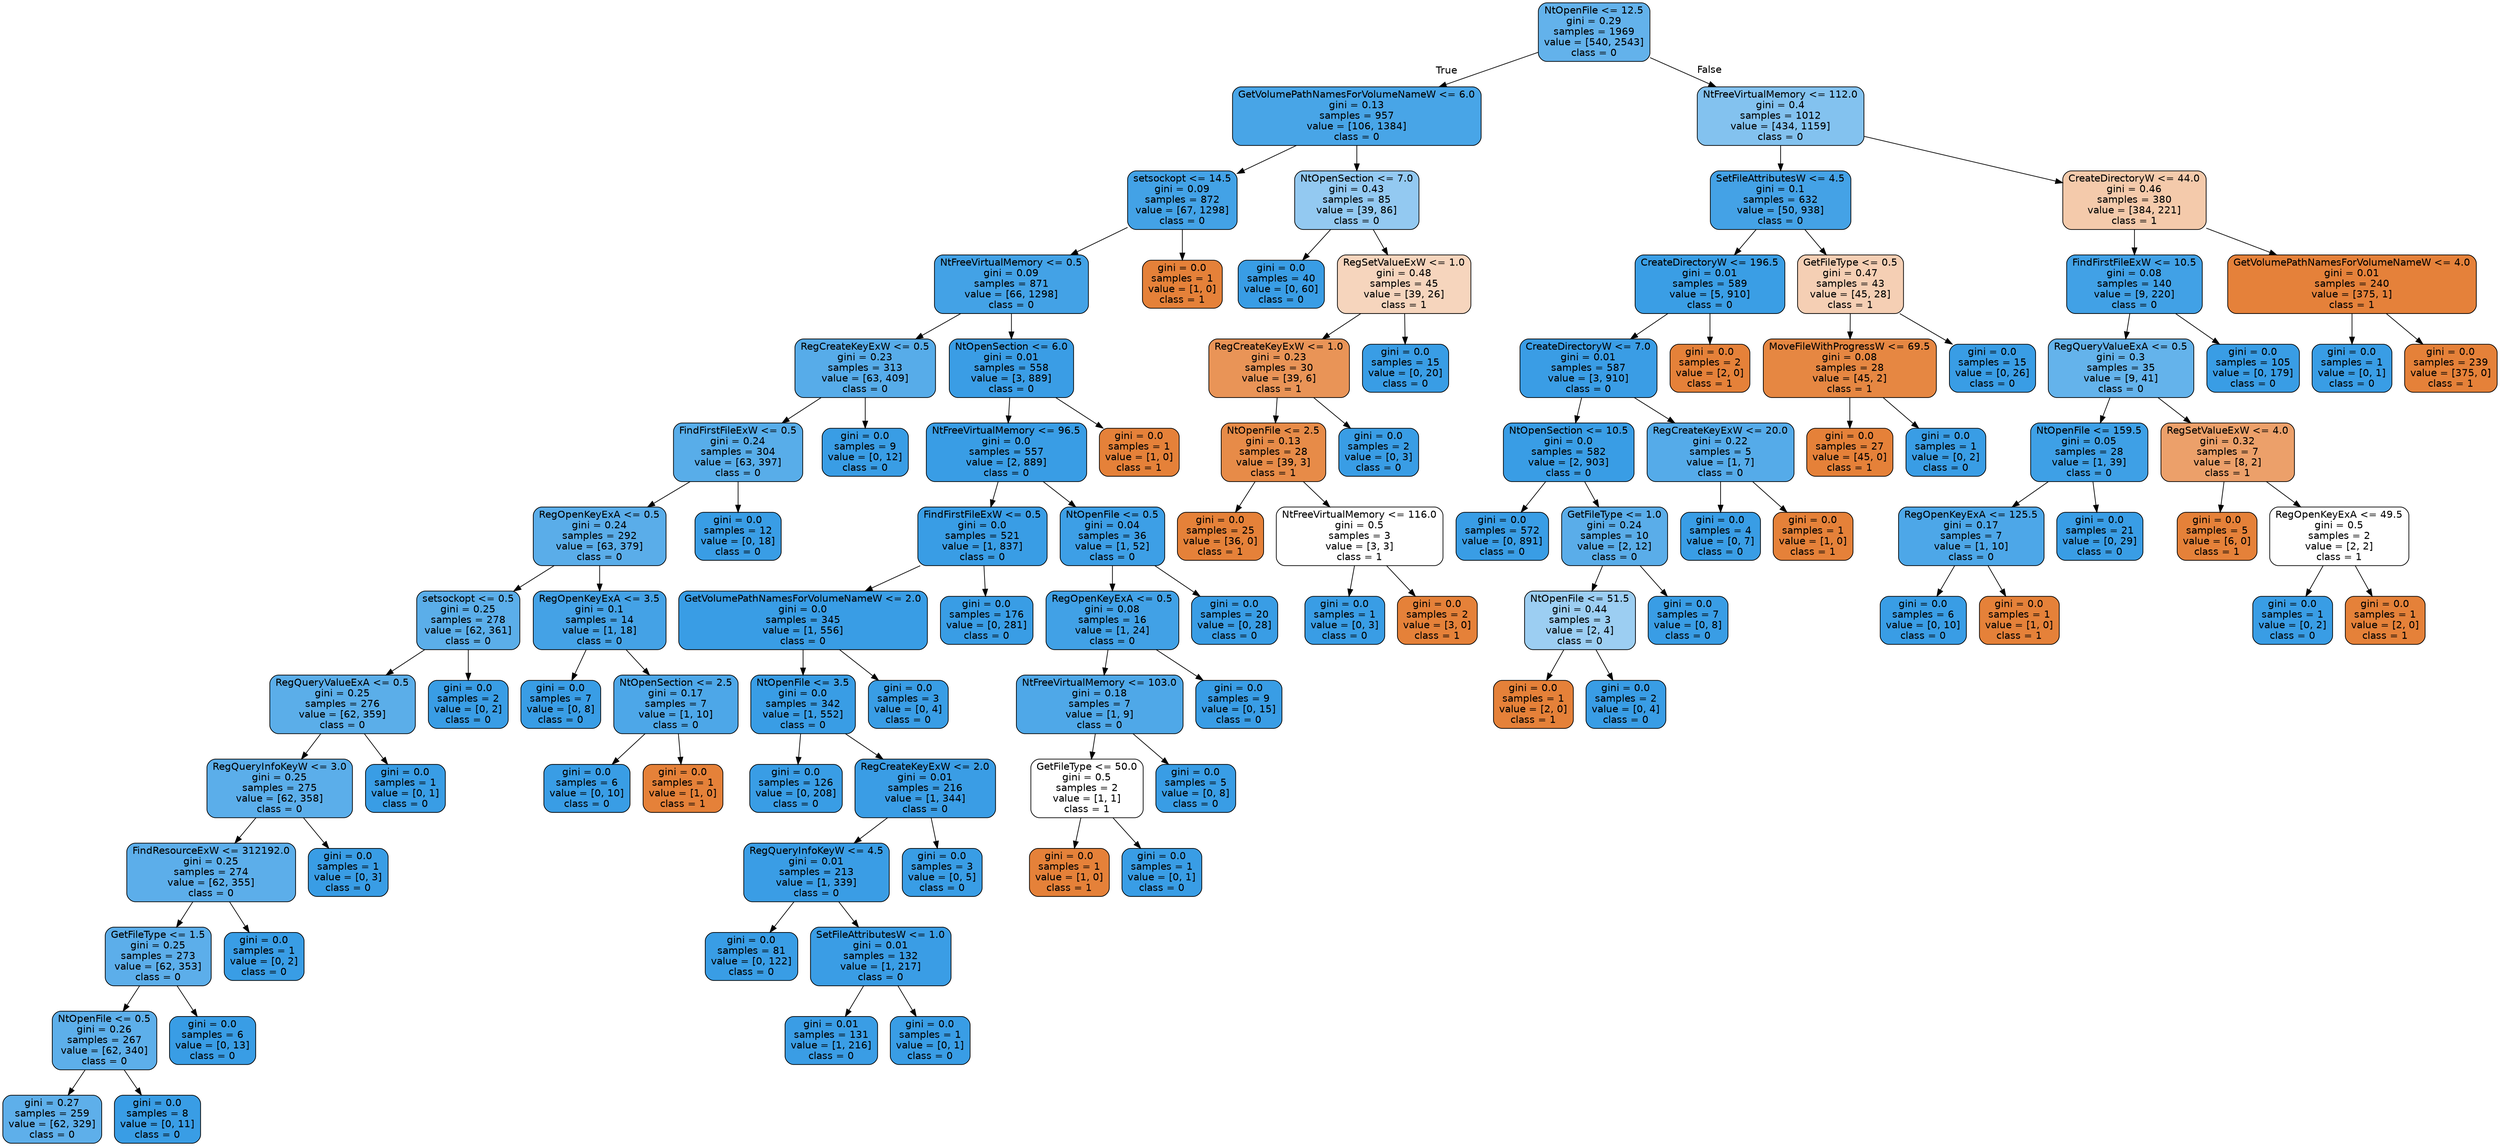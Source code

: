 digraph Tree {
node [shape=box, style="filled, rounded", color="black", fontname="helvetica"] ;
edge [fontname="helvetica"] ;
0 [label="NtOpenFile <= 12.5\ngini = 0.29\nsamples = 1969\nvalue = [540, 2543]\nclass = 0", fillcolor="#63b2eb"] ;
1 [label="GetVolumePathNamesForVolumeNameW <= 6.0\ngini = 0.13\nsamples = 957\nvalue = [106, 1384]\nclass = 0", fillcolor="#48a5e7"] ;
0 -> 1 [labeldistance=2.5, labelangle=45, headlabel="True"] ;
2 [label="setsockopt <= 14.5\ngini = 0.09\nsamples = 872\nvalue = [67, 1298]\nclass = 0", fillcolor="#43a2e6"] ;
1 -> 2 ;
3 [label="NtFreeVirtualMemory <= 0.5\ngini = 0.09\nsamples = 871\nvalue = [66, 1298]\nclass = 0", fillcolor="#43a2e6"] ;
2 -> 3 ;
4 [label="RegCreateKeyExW <= 0.5\ngini = 0.23\nsamples = 313\nvalue = [63, 409]\nclass = 0", fillcolor="#57ace9"] ;
3 -> 4 ;
5 [label="FindFirstFileExW <= 0.5\ngini = 0.24\nsamples = 304\nvalue = [63, 397]\nclass = 0", fillcolor="#58ade9"] ;
4 -> 5 ;
6 [label="RegOpenKeyExA <= 0.5\ngini = 0.24\nsamples = 292\nvalue = [63, 379]\nclass = 0", fillcolor="#5aade9"] ;
5 -> 6 ;
7 [label="setsockopt <= 0.5\ngini = 0.25\nsamples = 278\nvalue = [62, 361]\nclass = 0", fillcolor="#5baee9"] ;
6 -> 7 ;
8 [label="RegQueryValueExA <= 0.5\ngini = 0.25\nsamples = 276\nvalue = [62, 359]\nclass = 0", fillcolor="#5baee9"] ;
7 -> 8 ;
9 [label="RegQueryInfoKeyW <= 3.0\ngini = 0.25\nsamples = 275\nvalue = [62, 358]\nclass = 0", fillcolor="#5baeea"] ;
8 -> 9 ;
10 [label="FindResourceExW <= 312192.0\ngini = 0.25\nsamples = 274\nvalue = [62, 355]\nclass = 0", fillcolor="#5caeea"] ;
9 -> 10 ;
11 [label="GetFileType <= 1.5\ngini = 0.25\nsamples = 273\nvalue = [62, 353]\nclass = 0", fillcolor="#5caeea"] ;
10 -> 11 ;
12 [label="NtOpenFile <= 0.5\ngini = 0.26\nsamples = 267\nvalue = [62, 340]\nclass = 0", fillcolor="#5dafea"] ;
11 -> 12 ;
13 [label="gini = 0.27\nsamples = 259\nvalue = [62, 329]\nclass = 0", fillcolor="#5eafea"] ;
12 -> 13 ;
14 [label="gini = 0.0\nsamples = 8\nvalue = [0, 11]\nclass = 0", fillcolor="#399de5"] ;
12 -> 14 ;
15 [label="gini = 0.0\nsamples = 6\nvalue = [0, 13]\nclass = 0", fillcolor="#399de5"] ;
11 -> 15 ;
16 [label="gini = 0.0\nsamples = 1\nvalue = [0, 2]\nclass = 0", fillcolor="#399de5"] ;
10 -> 16 ;
17 [label="gini = 0.0\nsamples = 1\nvalue = [0, 3]\nclass = 0", fillcolor="#399de5"] ;
9 -> 17 ;
18 [label="gini = 0.0\nsamples = 1\nvalue = [0, 1]\nclass = 0", fillcolor="#399de5"] ;
8 -> 18 ;
19 [label="gini = 0.0\nsamples = 2\nvalue = [0, 2]\nclass = 0", fillcolor="#399de5"] ;
7 -> 19 ;
20 [label="RegOpenKeyExA <= 3.5\ngini = 0.1\nsamples = 14\nvalue = [1, 18]\nclass = 0", fillcolor="#44a2e6"] ;
6 -> 20 ;
21 [label="gini = 0.0\nsamples = 7\nvalue = [0, 8]\nclass = 0", fillcolor="#399de5"] ;
20 -> 21 ;
22 [label="NtOpenSection <= 2.5\ngini = 0.17\nsamples = 7\nvalue = [1, 10]\nclass = 0", fillcolor="#4da7e8"] ;
20 -> 22 ;
23 [label="gini = 0.0\nsamples = 6\nvalue = [0, 10]\nclass = 0", fillcolor="#399de5"] ;
22 -> 23 ;
24 [label="gini = 0.0\nsamples = 1\nvalue = [1, 0]\nclass = 1", fillcolor="#e58139"] ;
22 -> 24 ;
25 [label="gini = 0.0\nsamples = 12\nvalue = [0, 18]\nclass = 0", fillcolor="#399de5"] ;
5 -> 25 ;
26 [label="gini = 0.0\nsamples = 9\nvalue = [0, 12]\nclass = 0", fillcolor="#399de5"] ;
4 -> 26 ;
27 [label="NtOpenSection <= 6.0\ngini = 0.01\nsamples = 558\nvalue = [3, 889]\nclass = 0", fillcolor="#3a9de5"] ;
3 -> 27 ;
28 [label="NtFreeVirtualMemory <= 96.5\ngini = 0.0\nsamples = 557\nvalue = [2, 889]\nclass = 0", fillcolor="#399de5"] ;
27 -> 28 ;
29 [label="FindFirstFileExW <= 0.5\ngini = 0.0\nsamples = 521\nvalue = [1, 837]\nclass = 0", fillcolor="#399de5"] ;
28 -> 29 ;
30 [label="GetVolumePathNamesForVolumeNameW <= 2.0\ngini = 0.0\nsamples = 345\nvalue = [1, 556]\nclass = 0", fillcolor="#399de5"] ;
29 -> 30 ;
31 [label="NtOpenFile <= 3.5\ngini = 0.0\nsamples = 342\nvalue = [1, 552]\nclass = 0", fillcolor="#399de5"] ;
30 -> 31 ;
32 [label="gini = 0.0\nsamples = 126\nvalue = [0, 208]\nclass = 0", fillcolor="#399de5"] ;
31 -> 32 ;
33 [label="RegCreateKeyExW <= 2.0\ngini = 0.01\nsamples = 216\nvalue = [1, 344]\nclass = 0", fillcolor="#3a9de5"] ;
31 -> 33 ;
34 [label="RegQueryInfoKeyW <= 4.5\ngini = 0.01\nsamples = 213\nvalue = [1, 339]\nclass = 0", fillcolor="#3a9de5"] ;
33 -> 34 ;
35 [label="gini = 0.0\nsamples = 81\nvalue = [0, 122]\nclass = 0", fillcolor="#399de5"] ;
34 -> 35 ;
36 [label="SetFileAttributesW <= 1.0\ngini = 0.01\nsamples = 132\nvalue = [1, 217]\nclass = 0", fillcolor="#3a9de5"] ;
34 -> 36 ;
37 [label="gini = 0.01\nsamples = 131\nvalue = [1, 216]\nclass = 0", fillcolor="#3a9de5"] ;
36 -> 37 ;
38 [label="gini = 0.0\nsamples = 1\nvalue = [0, 1]\nclass = 0", fillcolor="#399de5"] ;
36 -> 38 ;
39 [label="gini = 0.0\nsamples = 3\nvalue = [0, 5]\nclass = 0", fillcolor="#399de5"] ;
33 -> 39 ;
40 [label="gini = 0.0\nsamples = 3\nvalue = [0, 4]\nclass = 0", fillcolor="#399de5"] ;
30 -> 40 ;
41 [label="gini = 0.0\nsamples = 176\nvalue = [0, 281]\nclass = 0", fillcolor="#399de5"] ;
29 -> 41 ;
42 [label="NtOpenFile <= 0.5\ngini = 0.04\nsamples = 36\nvalue = [1, 52]\nclass = 0", fillcolor="#3d9fe6"] ;
28 -> 42 ;
43 [label="RegOpenKeyExA <= 0.5\ngini = 0.08\nsamples = 16\nvalue = [1, 24]\nclass = 0", fillcolor="#41a1e6"] ;
42 -> 43 ;
44 [label="NtFreeVirtualMemory <= 103.0\ngini = 0.18\nsamples = 7\nvalue = [1, 9]\nclass = 0", fillcolor="#4fa8e8"] ;
43 -> 44 ;
45 [label="GetFileType <= 50.0\ngini = 0.5\nsamples = 2\nvalue = [1, 1]\nclass = 1", fillcolor="#ffffff"] ;
44 -> 45 ;
46 [label="gini = 0.0\nsamples = 1\nvalue = [1, 0]\nclass = 1", fillcolor="#e58139"] ;
45 -> 46 ;
47 [label="gini = 0.0\nsamples = 1\nvalue = [0, 1]\nclass = 0", fillcolor="#399de5"] ;
45 -> 47 ;
48 [label="gini = 0.0\nsamples = 5\nvalue = [0, 8]\nclass = 0", fillcolor="#399de5"] ;
44 -> 48 ;
49 [label="gini = 0.0\nsamples = 9\nvalue = [0, 15]\nclass = 0", fillcolor="#399de5"] ;
43 -> 49 ;
50 [label="gini = 0.0\nsamples = 20\nvalue = [0, 28]\nclass = 0", fillcolor="#399de5"] ;
42 -> 50 ;
51 [label="gini = 0.0\nsamples = 1\nvalue = [1, 0]\nclass = 1", fillcolor="#e58139"] ;
27 -> 51 ;
52 [label="gini = 0.0\nsamples = 1\nvalue = [1, 0]\nclass = 1", fillcolor="#e58139"] ;
2 -> 52 ;
53 [label="NtOpenSection <= 7.0\ngini = 0.43\nsamples = 85\nvalue = [39, 86]\nclass = 0", fillcolor="#93c9f1"] ;
1 -> 53 ;
54 [label="gini = 0.0\nsamples = 40\nvalue = [0, 60]\nclass = 0", fillcolor="#399de5"] ;
53 -> 54 ;
55 [label="RegSetValueExW <= 1.0\ngini = 0.48\nsamples = 45\nvalue = [39, 26]\nclass = 1", fillcolor="#f6d5bd"] ;
53 -> 55 ;
56 [label="RegCreateKeyExW <= 1.0\ngini = 0.23\nsamples = 30\nvalue = [39, 6]\nclass = 1", fillcolor="#e99457"] ;
55 -> 56 ;
57 [label="NtOpenFile <= 2.5\ngini = 0.13\nsamples = 28\nvalue = [39, 3]\nclass = 1", fillcolor="#e78b48"] ;
56 -> 57 ;
58 [label="gini = 0.0\nsamples = 25\nvalue = [36, 0]\nclass = 1", fillcolor="#e58139"] ;
57 -> 58 ;
59 [label="NtFreeVirtualMemory <= 116.0\ngini = 0.5\nsamples = 3\nvalue = [3, 3]\nclass = 1", fillcolor="#ffffff"] ;
57 -> 59 ;
60 [label="gini = 0.0\nsamples = 1\nvalue = [0, 3]\nclass = 0", fillcolor="#399de5"] ;
59 -> 60 ;
61 [label="gini = 0.0\nsamples = 2\nvalue = [3, 0]\nclass = 1", fillcolor="#e58139"] ;
59 -> 61 ;
62 [label="gini = 0.0\nsamples = 2\nvalue = [0, 3]\nclass = 0", fillcolor="#399de5"] ;
56 -> 62 ;
63 [label="gini = 0.0\nsamples = 15\nvalue = [0, 20]\nclass = 0", fillcolor="#399de5"] ;
55 -> 63 ;
64 [label="NtFreeVirtualMemory <= 112.0\ngini = 0.4\nsamples = 1012\nvalue = [434, 1159]\nclass = 0", fillcolor="#83c2ef"] ;
0 -> 64 [labeldistance=2.5, labelangle=-45, headlabel="False"] ;
65 [label="SetFileAttributesW <= 4.5\ngini = 0.1\nsamples = 632\nvalue = [50, 938]\nclass = 0", fillcolor="#44a2e6"] ;
64 -> 65 ;
66 [label="CreateDirectoryW <= 196.5\ngini = 0.01\nsamples = 589\nvalue = [5, 910]\nclass = 0", fillcolor="#3a9ee5"] ;
65 -> 66 ;
67 [label="CreateDirectoryW <= 7.0\ngini = 0.01\nsamples = 587\nvalue = [3, 910]\nclass = 0", fillcolor="#3a9de5"] ;
66 -> 67 ;
68 [label="NtOpenSection <= 10.5\ngini = 0.0\nsamples = 582\nvalue = [2, 903]\nclass = 0", fillcolor="#399de5"] ;
67 -> 68 ;
69 [label="gini = 0.0\nsamples = 572\nvalue = [0, 891]\nclass = 0", fillcolor="#399de5"] ;
68 -> 69 ;
70 [label="GetFileType <= 1.0\ngini = 0.24\nsamples = 10\nvalue = [2, 12]\nclass = 0", fillcolor="#5aade9"] ;
68 -> 70 ;
71 [label="NtOpenFile <= 51.5\ngini = 0.44\nsamples = 3\nvalue = [2, 4]\nclass = 0", fillcolor="#9ccef2"] ;
70 -> 71 ;
72 [label="gini = 0.0\nsamples = 1\nvalue = [2, 0]\nclass = 1", fillcolor="#e58139"] ;
71 -> 72 ;
73 [label="gini = 0.0\nsamples = 2\nvalue = [0, 4]\nclass = 0", fillcolor="#399de5"] ;
71 -> 73 ;
74 [label="gini = 0.0\nsamples = 7\nvalue = [0, 8]\nclass = 0", fillcolor="#399de5"] ;
70 -> 74 ;
75 [label="RegCreateKeyExW <= 20.0\ngini = 0.22\nsamples = 5\nvalue = [1, 7]\nclass = 0", fillcolor="#55abe9"] ;
67 -> 75 ;
76 [label="gini = 0.0\nsamples = 4\nvalue = [0, 7]\nclass = 0", fillcolor="#399de5"] ;
75 -> 76 ;
77 [label="gini = 0.0\nsamples = 1\nvalue = [1, 0]\nclass = 1", fillcolor="#e58139"] ;
75 -> 77 ;
78 [label="gini = 0.0\nsamples = 2\nvalue = [2, 0]\nclass = 1", fillcolor="#e58139"] ;
66 -> 78 ;
79 [label="GetFileType <= 0.5\ngini = 0.47\nsamples = 43\nvalue = [45, 28]\nclass = 1", fillcolor="#f5cfb4"] ;
65 -> 79 ;
80 [label="MoveFileWithProgressW <= 69.5\ngini = 0.08\nsamples = 28\nvalue = [45, 2]\nclass = 1", fillcolor="#e68742"] ;
79 -> 80 ;
81 [label="gini = 0.0\nsamples = 27\nvalue = [45, 0]\nclass = 1", fillcolor="#e58139"] ;
80 -> 81 ;
82 [label="gini = 0.0\nsamples = 1\nvalue = [0, 2]\nclass = 0", fillcolor="#399de5"] ;
80 -> 82 ;
83 [label="gini = 0.0\nsamples = 15\nvalue = [0, 26]\nclass = 0", fillcolor="#399de5"] ;
79 -> 83 ;
84 [label="CreateDirectoryW <= 44.0\ngini = 0.46\nsamples = 380\nvalue = [384, 221]\nclass = 1", fillcolor="#f4caab"] ;
64 -> 84 ;
85 [label="FindFirstFileExW <= 10.5\ngini = 0.08\nsamples = 140\nvalue = [9, 220]\nclass = 0", fillcolor="#41a1e6"] ;
84 -> 85 ;
86 [label="RegQueryValueExA <= 0.5\ngini = 0.3\nsamples = 35\nvalue = [9, 41]\nclass = 0", fillcolor="#64b3eb"] ;
85 -> 86 ;
87 [label="NtOpenFile <= 159.5\ngini = 0.05\nsamples = 28\nvalue = [1, 39]\nclass = 0", fillcolor="#3ea0e6"] ;
86 -> 87 ;
88 [label="RegOpenKeyExA <= 125.5\ngini = 0.17\nsamples = 7\nvalue = [1, 10]\nclass = 0", fillcolor="#4da7e8"] ;
87 -> 88 ;
89 [label="gini = 0.0\nsamples = 6\nvalue = [0, 10]\nclass = 0", fillcolor="#399de5"] ;
88 -> 89 ;
90 [label="gini = 0.0\nsamples = 1\nvalue = [1, 0]\nclass = 1", fillcolor="#e58139"] ;
88 -> 90 ;
91 [label="gini = 0.0\nsamples = 21\nvalue = [0, 29]\nclass = 0", fillcolor="#399de5"] ;
87 -> 91 ;
92 [label="RegSetValueExW <= 4.0\ngini = 0.32\nsamples = 7\nvalue = [8, 2]\nclass = 1", fillcolor="#eca06a"] ;
86 -> 92 ;
93 [label="gini = 0.0\nsamples = 5\nvalue = [6, 0]\nclass = 1", fillcolor="#e58139"] ;
92 -> 93 ;
94 [label="RegOpenKeyExA <= 49.5\ngini = 0.5\nsamples = 2\nvalue = [2, 2]\nclass = 1", fillcolor="#ffffff"] ;
92 -> 94 ;
95 [label="gini = 0.0\nsamples = 1\nvalue = [0, 2]\nclass = 0", fillcolor="#399de5"] ;
94 -> 95 ;
96 [label="gini = 0.0\nsamples = 1\nvalue = [2, 0]\nclass = 1", fillcolor="#e58139"] ;
94 -> 96 ;
97 [label="gini = 0.0\nsamples = 105\nvalue = [0, 179]\nclass = 0", fillcolor="#399de5"] ;
85 -> 97 ;
98 [label="GetVolumePathNamesForVolumeNameW <= 4.0\ngini = 0.01\nsamples = 240\nvalue = [375, 1]\nclass = 1", fillcolor="#e5813a"] ;
84 -> 98 ;
99 [label="gini = 0.0\nsamples = 1\nvalue = [0, 1]\nclass = 0", fillcolor="#399de5"] ;
98 -> 99 ;
100 [label="gini = 0.0\nsamples = 239\nvalue = [375, 0]\nclass = 1", fillcolor="#e58139"] ;
98 -> 100 ;
}
